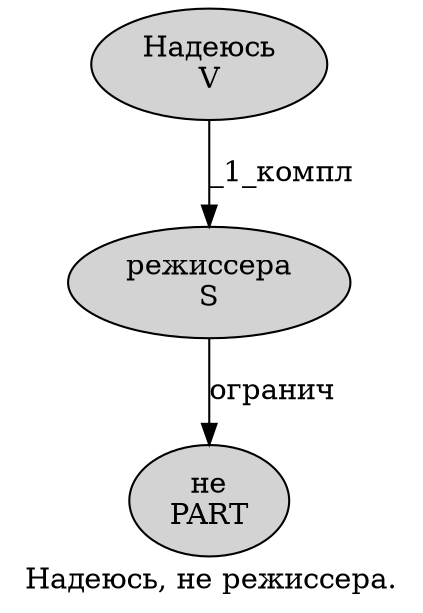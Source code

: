 digraph SENTENCE_3521 {
	graph [label="Надеюсь, не режиссера."]
	node [style=filled]
		0 [label="Надеюсь
V" color="" fillcolor=lightgray penwidth=1 shape=ellipse]
		2 [label="не
PART" color="" fillcolor=lightgray penwidth=1 shape=ellipse]
		3 [label="режиссера
S" color="" fillcolor=lightgray penwidth=1 shape=ellipse]
			0 -> 3 [label="_1_компл"]
			3 -> 2 [label="огранич"]
}